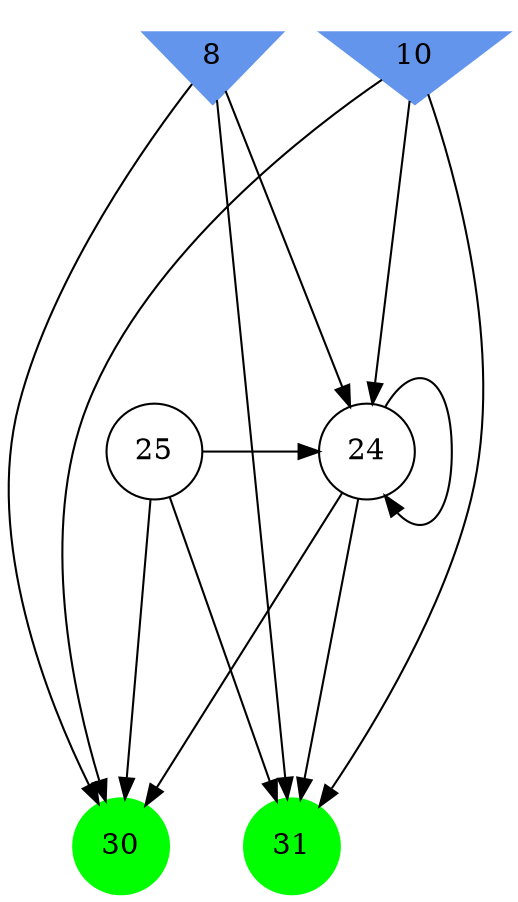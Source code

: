 digraph brain {
	ranksep=2.0;
	8 [shape=invtriangle,style=filled,color=cornflowerblue];
	10 [shape=invtriangle,style=filled,color=cornflowerblue];
	24 [shape=circle,color=black];
	25 [shape=circle,color=black];
	30 [shape=circle,style=filled,color=green];
	31 [shape=circle,style=filled,color=green];
	8	->	24;
	8	->	30;
	8	->	31;
	24	->	24;
	24	->	30;
	24	->	31;
	25	->	24;
	25	->	30;
	25	->	31;
	10	->	24;
	10	->	30;
	10	->	31;
	{ rank=same; 8; 10; }
	{ rank=same; 24; 25; }
	{ rank=same; 30; 31; }
}
